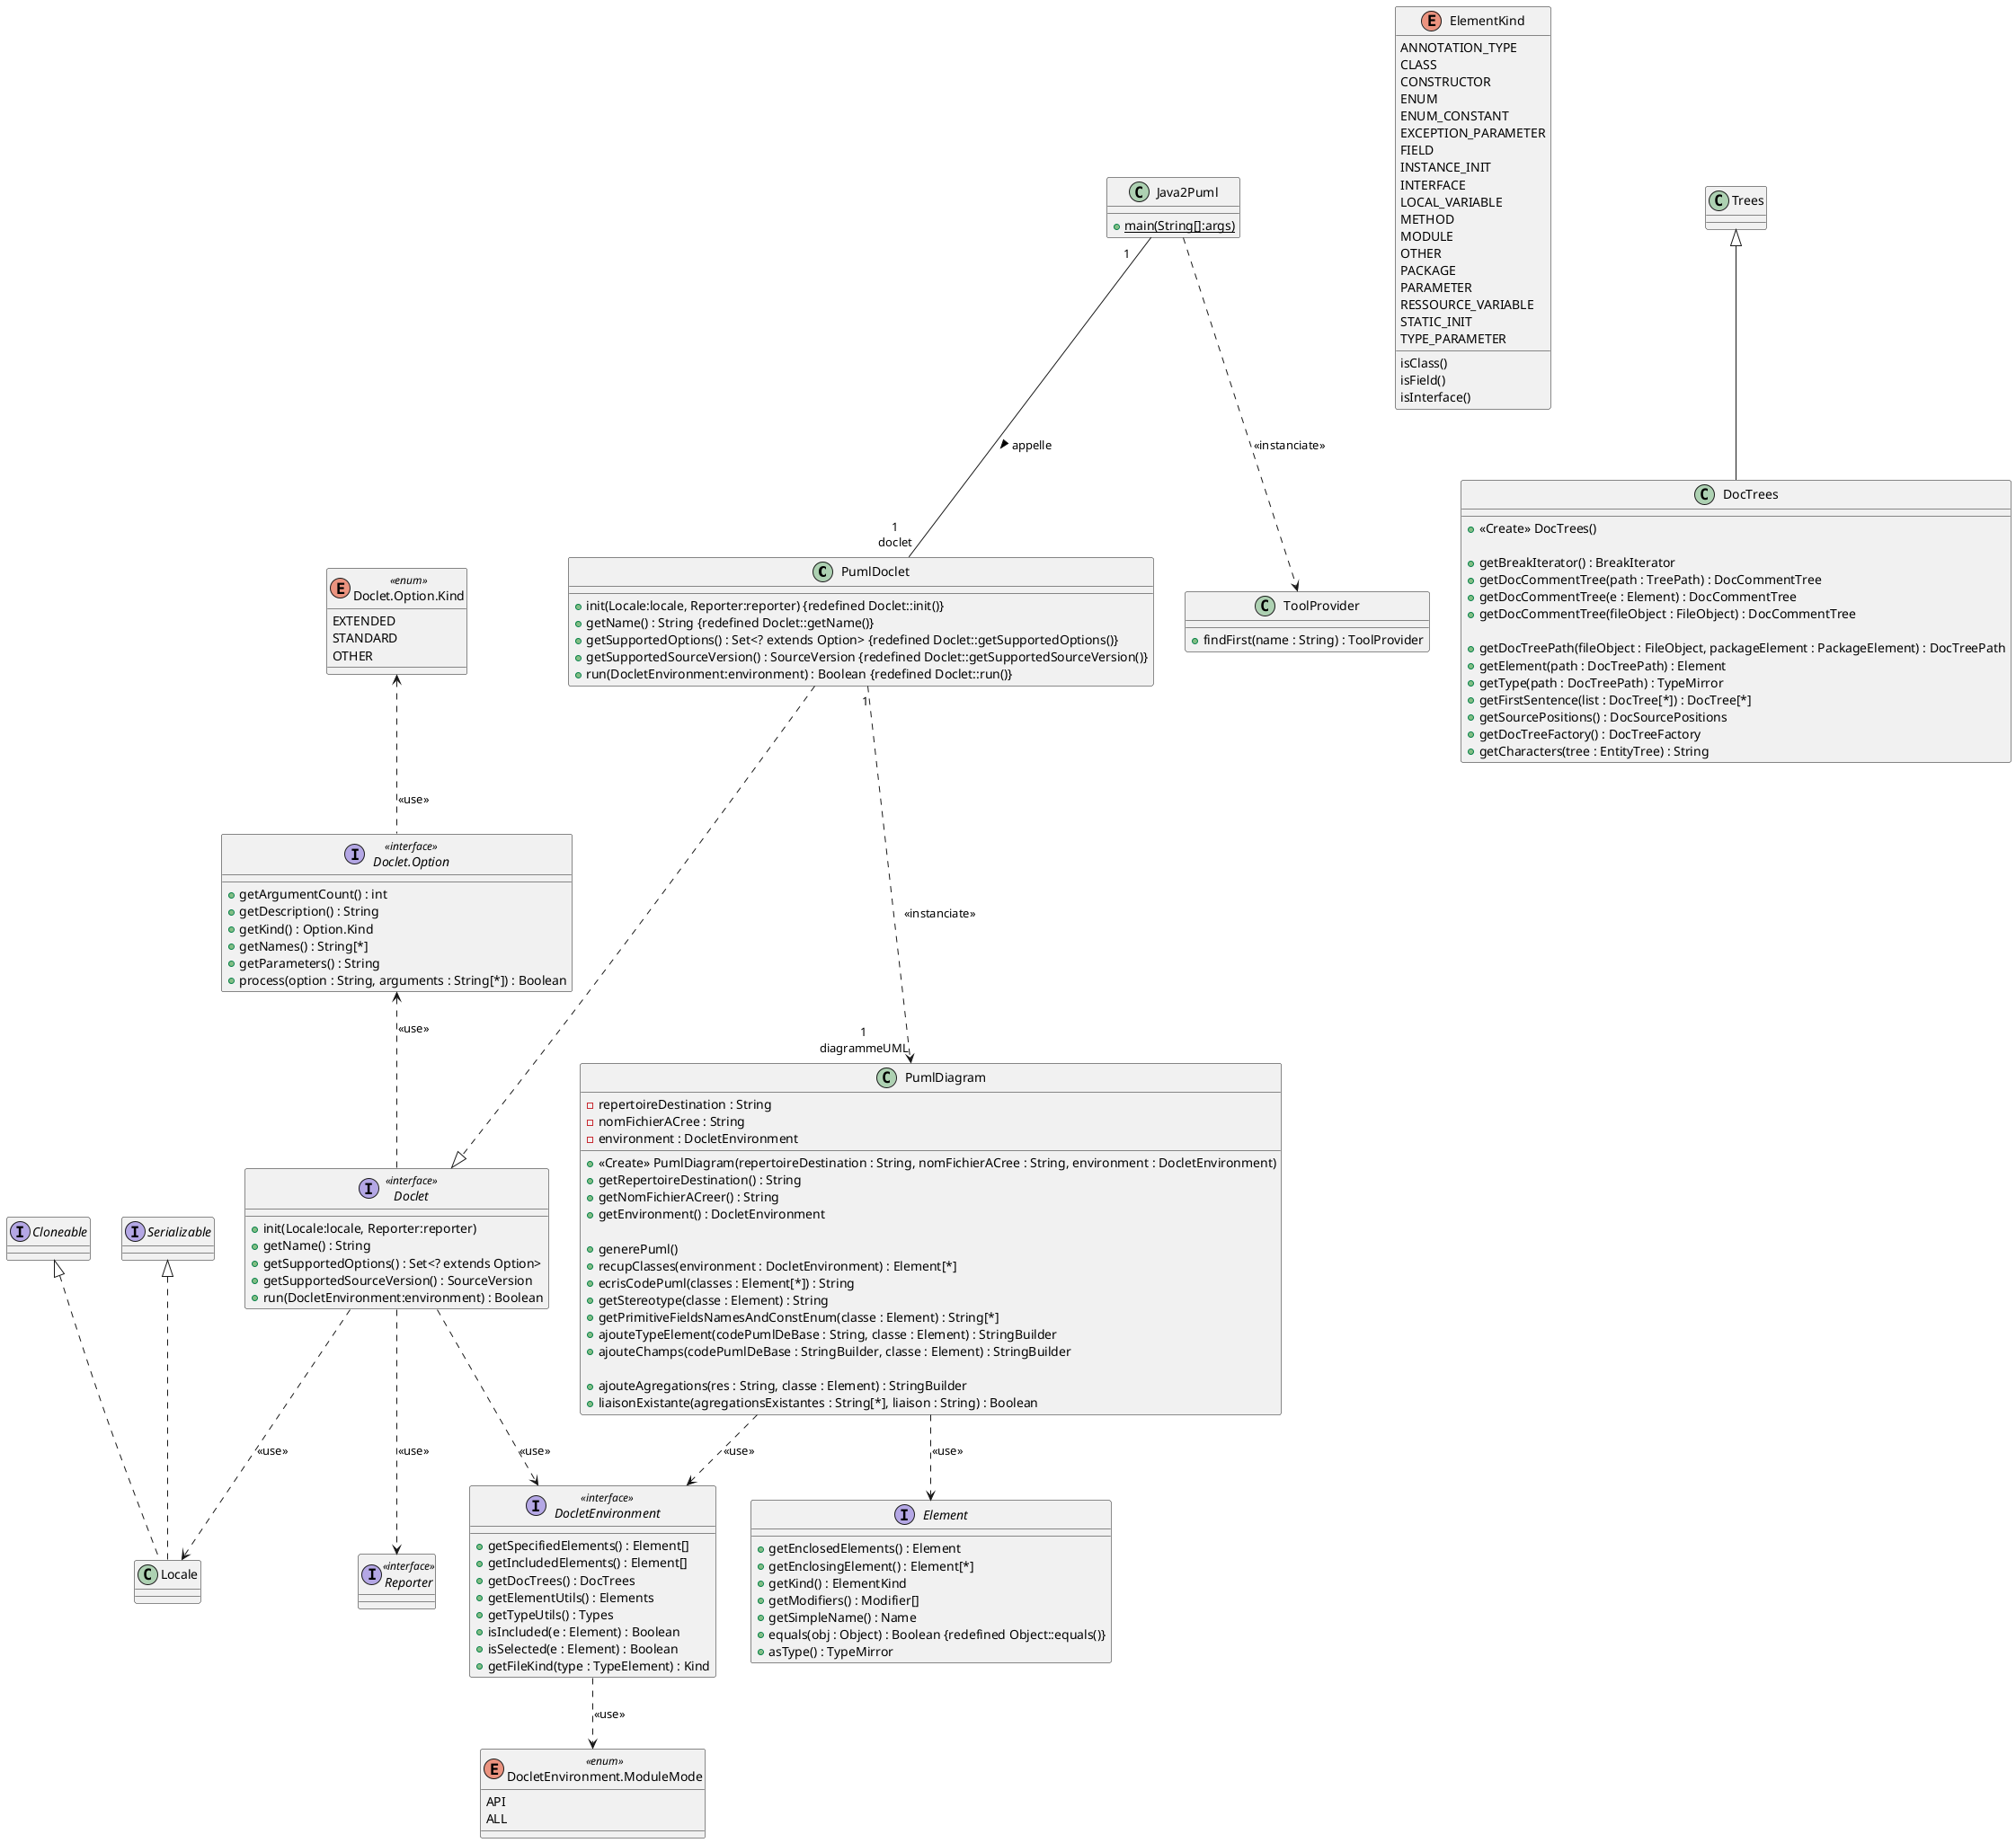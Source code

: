 @startuml
'https://plantuml.com/class-diagram

class PumlDoclet
{
    + init(Locale:locale, Reporter:reporter) {redefined Doclet::init()}
    + getName() : String {redefined Doclet::getName()}
    + getSupportedOptions() : Set<? extends Option> {redefined Doclet::getSupportedOptions()}
    + getSupportedSourceVersion() : SourceVersion {redefined Doclet::getSupportedSourceVersion()}
    + run(DocletEnvironment:environment) : Boolean {redefined Doclet::run()}
}
class ToolProvider
{
    + findFirst(name : String) : ToolProvider
}


class Java2Puml
{
    + {static} main(String[]:args)
}

class PumlDiagram
{
    - repertoireDestination : String
    - nomFichierACree : String
    - environment : DocletEnvironment

    + <<Create>> PumlDiagram(repertoireDestination : String, nomFichierACree : String, environment : DocletEnvironment)
    + getRepertoireDestination() : String
    + getNomFichierACreer() : String
    + getEnvironment() : DocletEnvironment

    + generePuml()
    + recupClasses(environment : DocletEnvironment) : Element[*]
    + ecrisCodePuml(classes : Element[*]) : String
    + getStereotype(classe : Element) : String
    + getPrimitiveFieldsNamesAndConstEnum(classe : Element) : String[*]
    + ajouteTypeElement(codePumlDeBase : String, classe : Element) : StringBuilder
    + ajouteChamps(codePumlDeBase : StringBuilder, classe : Element) : StringBuilder

    'Ajout de méthodes'
    + ajouteAgregations(res : String, classe : Element) : StringBuilder
    + liaisonExistante(agregationsExistantes : String[*], liaison : String) : Boolean

}

interface Doclet <<interface>>
{
    + init(Locale:locale, Reporter:reporter)
    + getName() : String
    + getSupportedOptions() : Set<? extends Option>
    + getSupportedSourceVersion() : SourceVersion
    + run(DocletEnvironment:environment) : Boolean
}
interface "Doclet.Option" as docletOption <<interface>>
{
    + getArgumentCount() : int
    + getDescription() : String
    + getKind() : Option.Kind
    + getNames() : String[*]
    + getParameters() : String
    + process(option : String, arguments : String[*]) : Boolean
}

enum "Doclet.Option.Kind" as docletOptionKind <<enum>>
{
    EXTENDED
    STANDARD
    OTHER
}

interface DocletEnvironment <<interface>>
{
    + getSpecifiedElements() : Element[]
    + getIncludedElements() : Element[]
    + getDocTrees() : DocTrees
    + getElementUtils() : Elements
    + getTypeUtils() : Types
    + isIncluded(e : Element) : Boolean
    + isSelected(e : Element) : Boolean
    + getFileKind(type : TypeElement) : Kind
}
enum "DocletEnvironment.ModuleMode" as ModuleMode <<enum>>
{
    API
    ALL
}
DocletEnvironment ..> ModuleMode : <<use>>

interface Element
{
    + getEnclosedElements() : Element
    + getEnclosingElement() : Element[*]
    + getKind() : ElementKind
    + getModifiers() : Modifier[]
    + getSimpleName() : Name
    + equals(obj : Object) : Boolean {redefined Object::equals()}
    + asType() : TypeMirror
}

class Locale implements Cloneable, Serializable
interface Reporter <<interface>>
Doclet ..> Locale : <<use>>
Doclet ..> Reporter : <<use>>


Java2Puml ..> ToolProvider : <<instanciate>>

PumlDiagram ..> DocletEnvironment : <<use>>
Doclet ..> DocletEnvironment : <<use>>
docletOption <.. Doclet : <<use>>
docletOptionKind <.. docletOption : <<use>>

PumlDoclet ...|> Doclet
Java2Puml " 1\t" -- "1\ndoclet" PumlDoclet : appelle >
PumlDoclet  " 1" ...> "1\ndiagrammeUML" PumlDiagram : <<instanciate>>
PumlDiagram ..> Element : <<use>>


enum ElementKind
{
    ANNOTATION_TYPE
    CLASS
    CONSTRUCTOR
    ENUM
    ENUM_CONSTANT
    EXCEPTION_PARAMETER
    FIELD
    INSTANCE_INIT
    INTERFACE
    LOCAL_VARIABLE
    METHOD
    MODULE
    OTHER
    PACKAGE
    PARAMETER
    RESSOURCE_VARIABLE
    STATIC_INIT
    TYPE_PARAMETER
    isClass()
    isField()
    isInterface()
}

class DocTrees extends Trees
{
    + <<Create>> DocTrees()

    + getBreakIterator() : BreakIterator
    + getDocCommentTree(path : TreePath) : DocCommentTree
    + getDocCommentTree(e : Element) : DocCommentTree
    + getDocCommentTree(fileObject : FileObject) : DocCommentTree

    + getDocTreePath(fileObject : FileObject, packageElement : PackageElement) : DocTreePath
    + getElement(path : DocTreePath) : Element
    + getType(path : DocTreePath) : TypeMirror
    + getFirstSentence(list : DocTree[*]) : DocTree[*]
    + getSourcePositions() : DocSourcePositions
    + getDocTreeFactory() : DocTreeFactory
    + getCharacters(tree : EntityTree) : String
}

@enduml